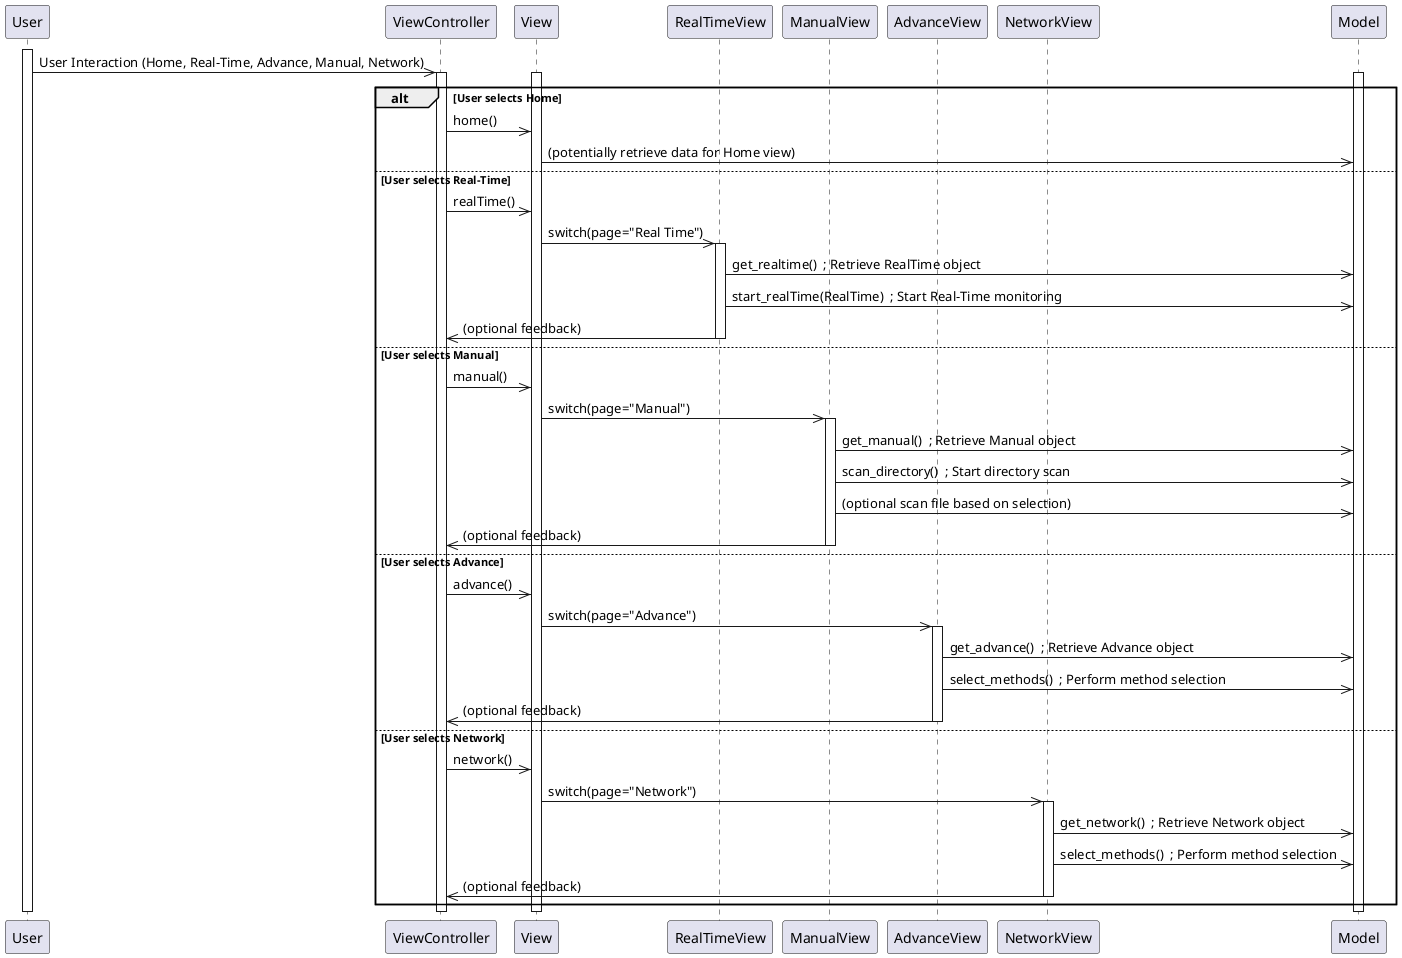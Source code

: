 @startuml

participant User
participant ViewController
participant View
participant RealTimeView
participant ManualView
participant AdvanceView
participant NetworkView
participant Model

activate User

User->>ViewController: User Interaction (Home, Real-Time, Advance, Manual, Network)

activate ViewController
activate View
activate Model

alt User selects Home
  ViewController->>View: home()
  View->>Model: (potentially retrieve data for Home view)
else User selects Real-Time
  ViewController->>View: realTime()
  View->>RealTimeView: switch(page="Real Time")
  activate RealTimeView
  RealTimeView->>Model: get_realtime()  ; Retrieve RealTime object
  RealTimeView->>Model: start_realTime(RealTime)  ; Start Real-Time monitoring
  RealTimeView->>ViewController: (optional feedback)
  deactivate RealTimeView
else User selects Manual
  ViewController->>View: manual()
  View->>ManualView: switch(page="Manual")
  activate ManualView
  ManualView->>Model: get_manual()  ; Retrieve Manual object
  ManualView->>Model: scan_directory()  ; Start directory scan
  ManualView->>Model: (optional scan file based on selection)
  ManualView->>ViewController: (optional feedback)
  deactivate ManualView
else User selects Advance
  ViewController->>View: advance()
  View->>AdvanceView: switch(page="Advance")
  activate AdvanceView
  AdvanceView->>Model: get_advance()  ; Retrieve Advance object
  AdvanceView->>Model: select_methods()  ; Perform method selection
  AdvanceView->>ViewController: (optional feedback)
  deactivate AdvanceView
else User selects Network
  ViewController->>View: network()
  View->>NetworkView: switch(page="Network")
  activate NetworkView
  NetworkView->>Model: get_network()  ; Retrieve Network object
  NetworkView->>Model: select_methods()  ; Perform method selection
  NetworkView->>ViewController: (optional feedback)
  deactivate NetworkView
end alt

deactivate ViewController
deactivate View
deactivate Model

deactivate User

@enduml
